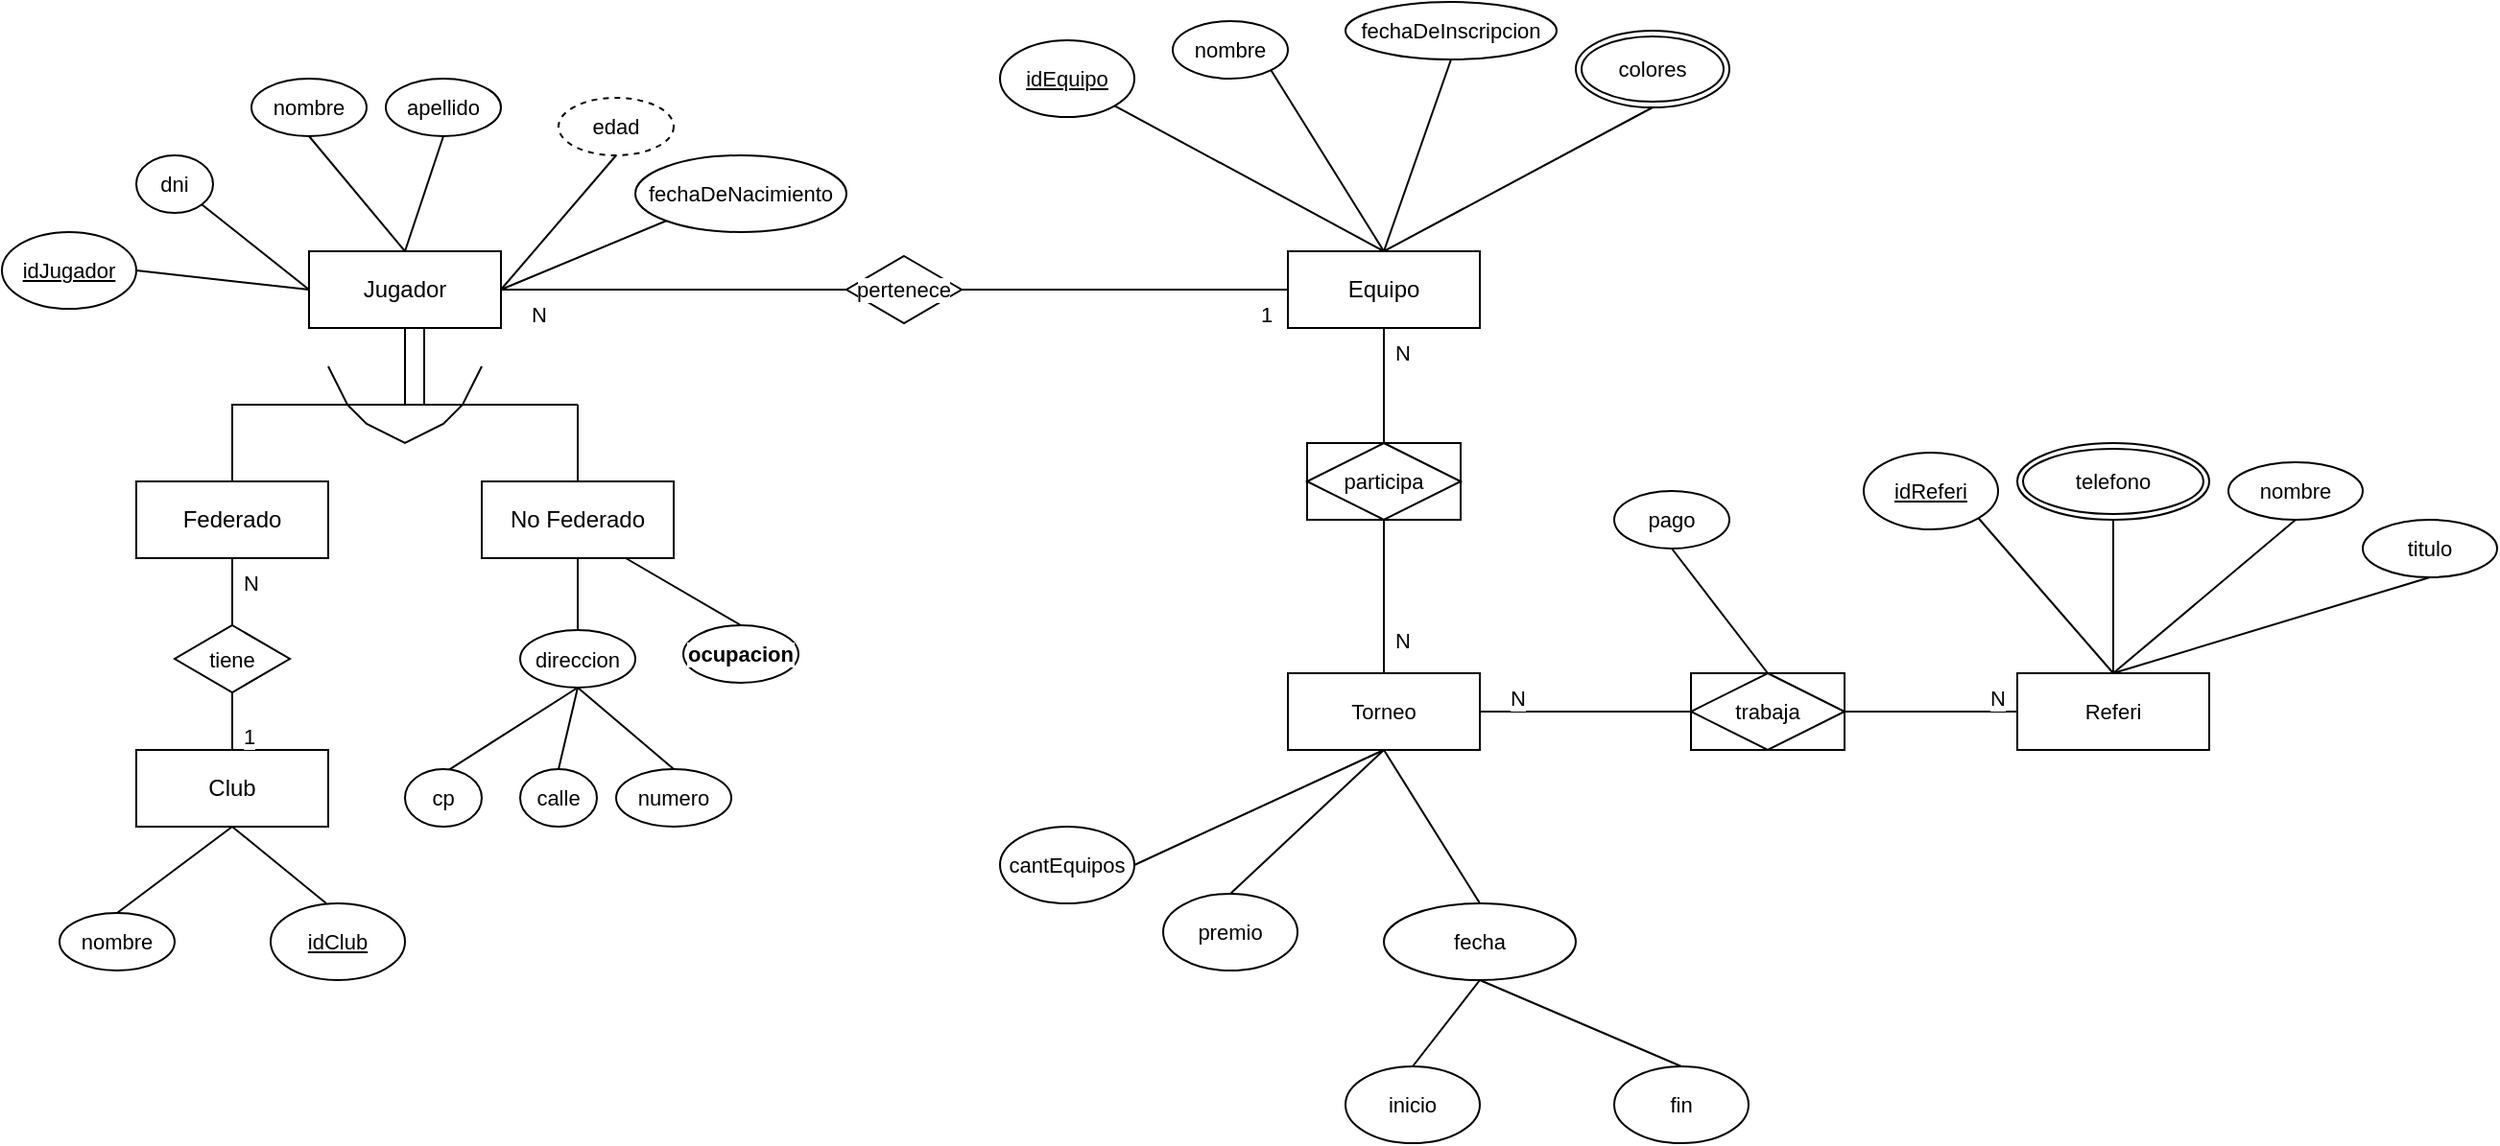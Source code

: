 <mxfile version="28.2.4">
  <diagram name="Página-1" id="o_vclZa8i1B72Egsuipd">
    <mxGraphModel dx="1932" dy="1642" grid="1" gridSize="10" guides="1" tooltips="1" connect="1" arrows="1" fold="1" page="1" pageScale="1" pageWidth="827" pageHeight="1169" math="0" shadow="0">
      <root>
        <mxCell id="0" />
        <mxCell id="1" parent="0" />
        <mxCell id="Htsk9jUAKjOqGIlY0f94-7" style="edgeStyle=none;shape=connector;rounded=0;orthogonalLoop=1;jettySize=auto;html=1;exitX=0.5;exitY=1;exitDx=0;exitDy=0;entryX=0.5;entryY=0;entryDx=0;entryDy=0;strokeColor=default;align=center;verticalAlign=middle;fontFamily=Helvetica;fontSize=11;fontColor=default;labelBackgroundColor=default;endArrow=none;" edge="1" parent="1" source="Htsk9jUAKjOqGIlY0f94-2" target="Htsk9jUAKjOqGIlY0f94-3">
          <mxGeometry relative="1" as="geometry">
            <Array as="points">
              <mxPoint x="150" y="60" />
              <mxPoint x="240" y="60" />
              <mxPoint x="60" y="60" />
            </Array>
          </mxGeometry>
        </mxCell>
        <mxCell id="Htsk9jUAKjOqGIlY0f94-39" style="edgeStyle=none;shape=connector;rounded=0;orthogonalLoop=1;jettySize=auto;html=1;exitX=1;exitY=0.5;exitDx=0;exitDy=0;entryX=0;entryY=0.5;entryDx=0;entryDy=0;strokeColor=default;align=center;verticalAlign=middle;fontFamily=Helvetica;fontSize=11;fontColor=default;labelBackgroundColor=default;endArrow=none;" edge="1" parent="1" source="Htsk9jUAKjOqGIlY0f94-51" target="Htsk9jUAKjOqGIlY0f94-38">
          <mxGeometry relative="1" as="geometry" />
        </mxCell>
        <mxCell id="Htsk9jUAKjOqGIlY0f94-2" value="Jugador" style="whiteSpace=wrap;html=1;align=center;" vertex="1" parent="1">
          <mxGeometry x="100" y="-20" width="100" height="40" as="geometry" />
        </mxCell>
        <mxCell id="Htsk9jUAKjOqGIlY0f94-3" value="Federado" style="whiteSpace=wrap;html=1;align=center;" vertex="1" parent="1">
          <mxGeometry x="10" y="100" width="100" height="40" as="geometry" />
        </mxCell>
        <mxCell id="Htsk9jUAKjOqGIlY0f94-9" style="edgeStyle=none;shape=connector;rounded=0;orthogonalLoop=1;jettySize=auto;html=1;exitX=0.5;exitY=0;exitDx=0;exitDy=0;strokeColor=default;align=center;verticalAlign=middle;fontFamily=Helvetica;fontSize=11;fontColor=default;labelBackgroundColor=default;endArrow=none;" edge="1" parent="1" source="Htsk9jUAKjOqGIlY0f94-4">
          <mxGeometry relative="1" as="geometry">
            <mxPoint x="240" y="60" as="targetPoint" />
          </mxGeometry>
        </mxCell>
        <mxCell id="Htsk9jUAKjOqGIlY0f94-4" value="No Federado" style="whiteSpace=wrap;html=1;align=center;" vertex="1" parent="1">
          <mxGeometry x="190" y="100" width="100" height="40" as="geometry" />
        </mxCell>
        <mxCell id="Htsk9jUAKjOqGIlY0f94-11" value="" style="endArrow=none;html=1;rounded=0;strokeColor=default;align=center;verticalAlign=middle;fontFamily=Helvetica;fontSize=11;fontColor=default;labelBackgroundColor=default;" edge="1" parent="1">
          <mxGeometry width="50" height="50" relative="1" as="geometry">
            <mxPoint x="110" y="40" as="sourcePoint" />
            <mxPoint x="190" y="40" as="targetPoint" />
            <Array as="points">
              <mxPoint x="120" y="60" />
              <mxPoint x="130" y="70" />
              <mxPoint x="150" y="80" />
              <mxPoint x="170" y="70" />
              <mxPoint x="180" y="60" />
            </Array>
          </mxGeometry>
        </mxCell>
        <mxCell id="Htsk9jUAKjOqGIlY0f94-12" value="" style="endArrow=none;html=1;rounded=0;strokeColor=default;align=center;verticalAlign=middle;fontFamily=Helvetica;fontSize=11;fontColor=default;labelBackgroundColor=default;" edge="1" parent="1">
          <mxGeometry width="50" height="50" relative="1" as="geometry">
            <mxPoint x="160" y="60" as="sourcePoint" />
            <mxPoint x="160" y="20" as="targetPoint" />
          </mxGeometry>
        </mxCell>
        <mxCell id="Htsk9jUAKjOqGIlY0f94-20" style="edgeStyle=none;shape=connector;rounded=0;orthogonalLoop=1;jettySize=auto;html=1;exitX=1;exitY=1;exitDx=0;exitDy=0;entryX=0;entryY=0.5;entryDx=0;entryDy=0;strokeColor=default;align=center;verticalAlign=middle;fontFamily=Helvetica;fontSize=11;fontColor=default;labelBackgroundColor=default;endArrow=none;" edge="1" parent="1" source="Htsk9jUAKjOqGIlY0f94-13" target="Htsk9jUAKjOqGIlY0f94-2">
          <mxGeometry relative="1" as="geometry" />
        </mxCell>
        <mxCell id="Htsk9jUAKjOqGIlY0f94-13" value="dni" style="ellipse;whiteSpace=wrap;html=1;align=center;fontFamily=Helvetica;fontSize=11;fontColor=default;labelBackgroundColor=default;" vertex="1" parent="1">
          <mxGeometry x="10" y="-70" width="40" height="30" as="geometry" />
        </mxCell>
        <mxCell id="Htsk9jUAKjOqGIlY0f94-22" style="edgeStyle=none;shape=connector;rounded=0;orthogonalLoop=1;jettySize=auto;html=1;exitX=0.5;exitY=1;exitDx=0;exitDy=0;entryX=0.5;entryY=0;entryDx=0;entryDy=0;strokeColor=default;align=center;verticalAlign=middle;fontFamily=Helvetica;fontSize=11;fontColor=default;labelBackgroundColor=default;endArrow=none;" edge="1" parent="1" source="Htsk9jUAKjOqGIlY0f94-14" target="Htsk9jUAKjOqGIlY0f94-2">
          <mxGeometry relative="1" as="geometry" />
        </mxCell>
        <mxCell id="Htsk9jUAKjOqGIlY0f94-14" value="nombre" style="ellipse;whiteSpace=wrap;html=1;align=center;fontFamily=Helvetica;fontSize=11;fontColor=default;labelBackgroundColor=default;" vertex="1" parent="1">
          <mxGeometry x="70" y="-110" width="60" height="30" as="geometry" />
        </mxCell>
        <mxCell id="Htsk9jUAKjOqGIlY0f94-23" style="edgeStyle=none;shape=connector;rounded=0;orthogonalLoop=1;jettySize=auto;html=1;exitX=0.5;exitY=1;exitDx=0;exitDy=0;entryX=0.5;entryY=0;entryDx=0;entryDy=0;strokeColor=default;align=center;verticalAlign=middle;fontFamily=Helvetica;fontSize=11;fontColor=default;labelBackgroundColor=default;endArrow=none;" edge="1" parent="1" source="Htsk9jUAKjOqGIlY0f94-15" target="Htsk9jUAKjOqGIlY0f94-2">
          <mxGeometry relative="1" as="geometry" />
        </mxCell>
        <mxCell id="Htsk9jUAKjOqGIlY0f94-15" value="apellido" style="ellipse;whiteSpace=wrap;html=1;align=center;fontFamily=Helvetica;fontSize=11;fontColor=default;labelBackgroundColor=default;" vertex="1" parent="1">
          <mxGeometry x="140" y="-110" width="60" height="30" as="geometry" />
        </mxCell>
        <mxCell id="Htsk9jUAKjOqGIlY0f94-24" style="edgeStyle=none;shape=connector;rounded=0;orthogonalLoop=1;jettySize=auto;html=1;exitX=0.5;exitY=1;exitDx=0;exitDy=0;entryX=1;entryY=0.5;entryDx=0;entryDy=0;strokeColor=default;align=center;verticalAlign=middle;fontFamily=Helvetica;fontSize=11;fontColor=default;labelBackgroundColor=default;endArrow=none;" edge="1" parent="1" source="Htsk9jUAKjOqGIlY0f94-16" target="Htsk9jUAKjOqGIlY0f94-2">
          <mxGeometry relative="1" as="geometry" />
        </mxCell>
        <mxCell id="Htsk9jUAKjOqGIlY0f94-16" value="edad" style="ellipse;whiteSpace=wrap;html=1;align=center;dashed=1;fontFamily=Helvetica;fontSize=11;fontColor=default;labelBackgroundColor=default;" vertex="1" parent="1">
          <mxGeometry x="230" y="-100" width="60" height="30" as="geometry" />
        </mxCell>
        <mxCell id="Htsk9jUAKjOqGIlY0f94-25" style="edgeStyle=none;shape=connector;rounded=0;orthogonalLoop=1;jettySize=auto;html=1;exitX=0;exitY=1;exitDx=0;exitDy=0;entryX=1;entryY=0.5;entryDx=0;entryDy=0;strokeColor=default;align=center;verticalAlign=middle;fontFamily=Helvetica;fontSize=11;fontColor=default;labelBackgroundColor=default;endArrow=none;" edge="1" parent="1" source="Htsk9jUAKjOqGIlY0f94-17" target="Htsk9jUAKjOqGIlY0f94-2">
          <mxGeometry relative="1" as="geometry" />
        </mxCell>
        <mxCell id="Htsk9jUAKjOqGIlY0f94-17" value="fechaDeNacimiento" style="ellipse;whiteSpace=wrap;html=1;align=center;fontFamily=Helvetica;fontSize=11;fontColor=default;labelBackgroundColor=default;" vertex="1" parent="1">
          <mxGeometry x="270" y="-70" width="110" height="40" as="geometry" />
        </mxCell>
        <mxCell id="Htsk9jUAKjOqGIlY0f94-19" style="edgeStyle=none;shape=connector;rounded=0;orthogonalLoop=1;jettySize=auto;html=1;exitX=1;exitY=0.5;exitDx=0;exitDy=0;entryX=0;entryY=0.5;entryDx=0;entryDy=0;strokeColor=default;align=center;verticalAlign=middle;fontFamily=Helvetica;fontSize=11;fontColor=default;labelBackgroundColor=default;endArrow=none;" edge="1" parent="1" source="Htsk9jUAKjOqGIlY0f94-18" target="Htsk9jUAKjOqGIlY0f94-2">
          <mxGeometry relative="1" as="geometry" />
        </mxCell>
        <mxCell id="Htsk9jUAKjOqGIlY0f94-18" value="idJugador" style="ellipse;whiteSpace=wrap;html=1;align=center;fontStyle=4;fontFamily=Helvetica;fontSize=11;fontColor=default;labelBackgroundColor=default;" vertex="1" parent="1">
          <mxGeometry x="-60" y="-30" width="70" height="40" as="geometry" />
        </mxCell>
        <mxCell id="Htsk9jUAKjOqGIlY0f94-29" style="edgeStyle=none;shape=connector;rounded=0;orthogonalLoop=1;jettySize=auto;html=1;exitX=0.5;exitY=0;exitDx=0;exitDy=0;entryX=0.75;entryY=1;entryDx=0;entryDy=0;strokeColor=default;align=center;verticalAlign=middle;fontFamily=Helvetica;fontSize=11;fontColor=default;labelBackgroundColor=default;endArrow=none;" edge="1" parent="1" source="Htsk9jUAKjOqGIlY0f94-28" target="Htsk9jUAKjOqGIlY0f94-4">
          <mxGeometry relative="1" as="geometry" />
        </mxCell>
        <mxCell id="Htsk9jUAKjOqGIlY0f94-28" value="ocupacion" style="ellipse;whiteSpace=wrap;html=1;align=center;fontFamily=Helvetica;fontSize=11;fontColor=default;labelBackgroundColor=default;fontStyle=1" vertex="1" parent="1">
          <mxGeometry x="295" y="175" width="60" height="30" as="geometry" />
        </mxCell>
        <mxCell id="Htsk9jUAKjOqGIlY0f94-31" value="" style="edgeStyle=none;shape=connector;rounded=0;orthogonalLoop=1;jettySize=auto;html=1;strokeColor=default;align=center;verticalAlign=middle;fontFamily=Helvetica;fontSize=11;fontColor=default;labelBackgroundColor=default;endArrow=none;entryX=0.5;entryY=1;entryDx=0;entryDy=0;" edge="1" parent="1" source="Htsk9jUAKjOqGIlY0f94-30" target="Htsk9jUAKjOqGIlY0f94-4">
          <mxGeometry relative="1" as="geometry" />
        </mxCell>
        <mxCell id="Htsk9jUAKjOqGIlY0f94-35" style="edgeStyle=none;shape=connector;rounded=0;orthogonalLoop=1;jettySize=auto;html=1;exitX=0.5;exitY=1;exitDx=0;exitDy=0;entryX=0.5;entryY=0;entryDx=0;entryDy=0;strokeColor=default;align=center;verticalAlign=middle;fontFamily=Helvetica;fontSize=11;fontColor=default;labelBackgroundColor=default;endArrow=none;" edge="1" parent="1" source="Htsk9jUAKjOqGIlY0f94-30" target="Htsk9jUAKjOqGIlY0f94-32">
          <mxGeometry relative="1" as="geometry" />
        </mxCell>
        <mxCell id="Htsk9jUAKjOqGIlY0f94-36" style="edgeStyle=none;shape=connector;rounded=0;orthogonalLoop=1;jettySize=auto;html=1;exitX=0.5;exitY=1;exitDx=0;exitDy=0;entryX=0.5;entryY=0;entryDx=0;entryDy=0;strokeColor=default;align=center;verticalAlign=middle;fontFamily=Helvetica;fontSize=11;fontColor=default;labelBackgroundColor=default;endArrow=none;" edge="1" parent="1" source="Htsk9jUAKjOqGIlY0f94-30" target="Htsk9jUAKjOqGIlY0f94-33">
          <mxGeometry relative="1" as="geometry" />
        </mxCell>
        <mxCell id="Htsk9jUAKjOqGIlY0f94-37" style="edgeStyle=none;shape=connector;rounded=0;orthogonalLoop=1;jettySize=auto;html=1;exitX=0.5;exitY=1;exitDx=0;exitDy=0;entryX=0;entryY=0.5;entryDx=0;entryDy=0;strokeColor=default;align=center;verticalAlign=middle;fontFamily=Helvetica;fontSize=11;fontColor=default;labelBackgroundColor=default;endArrow=none;" edge="1" parent="1" source="Htsk9jUAKjOqGIlY0f94-30" target="Htsk9jUAKjOqGIlY0f94-34">
          <mxGeometry relative="1" as="geometry" />
        </mxCell>
        <mxCell id="Htsk9jUAKjOqGIlY0f94-30" value="direccion" style="ellipse;whiteSpace=wrap;html=1;align=center;fontFamily=Helvetica;fontSize=11;fontColor=default;labelBackgroundColor=default;" vertex="1" parent="1">
          <mxGeometry x="210" y="177.5" width="60" height="30" as="geometry" />
        </mxCell>
        <mxCell id="Htsk9jUAKjOqGIlY0f94-32" value="numero" style="ellipse;whiteSpace=wrap;html=1;align=center;fontFamily=Helvetica;fontSize=11;fontColor=default;labelBackgroundColor=default;" vertex="1" parent="1">
          <mxGeometry x="260" y="250" width="60" height="30" as="geometry" />
        </mxCell>
        <mxCell id="Htsk9jUAKjOqGIlY0f94-33" value="calle" style="ellipse;whiteSpace=wrap;html=1;align=center;fontFamily=Helvetica;fontSize=11;fontColor=default;labelBackgroundColor=default;" vertex="1" parent="1">
          <mxGeometry x="210" y="250" width="40" height="30" as="geometry" />
        </mxCell>
        <mxCell id="Htsk9jUAKjOqGIlY0f94-34" value="cp" style="ellipse;whiteSpace=wrap;html=1;align=center;fontFamily=Helvetica;fontSize=11;fontColor=default;labelBackgroundColor=default;" vertex="1" parent="1">
          <mxGeometry x="150" y="250" width="40" height="30" as="geometry" />
        </mxCell>
        <mxCell id="Htsk9jUAKjOqGIlY0f94-68" style="edgeStyle=none;shape=connector;rounded=0;orthogonalLoop=1;jettySize=auto;html=1;exitX=0.5;exitY=1;exitDx=0;exitDy=0;entryX=0.5;entryY=0;entryDx=0;entryDy=0;strokeColor=default;align=center;verticalAlign=middle;fontFamily=Helvetica;fontSize=11;fontColor=default;labelBackgroundColor=default;endArrow=none;" edge="1" parent="1" source="Htsk9jUAKjOqGIlY0f94-38" target="Htsk9jUAKjOqGIlY0f94-67">
          <mxGeometry relative="1" as="geometry" />
        </mxCell>
        <mxCell id="Htsk9jUAKjOqGIlY0f94-38" value="Equipo" style="whiteSpace=wrap;html=1;align=center;" vertex="1" parent="1">
          <mxGeometry x="610" y="-20" width="100" height="40" as="geometry" />
        </mxCell>
        <mxCell id="Htsk9jUAKjOqGIlY0f94-41" style="edgeStyle=none;shape=connector;rounded=0;orthogonalLoop=1;jettySize=auto;html=1;exitX=0.5;exitY=0;exitDx=0;exitDy=0;entryX=0.5;entryY=1;entryDx=0;entryDy=0;strokeColor=default;align=center;verticalAlign=middle;fontFamily=Helvetica;fontSize=11;fontColor=default;labelBackgroundColor=default;endArrow=none;" edge="1" parent="1" source="Htsk9jUAKjOqGIlY0f94-42" target="Htsk9jUAKjOqGIlY0f94-3">
          <mxGeometry relative="1" as="geometry" />
        </mxCell>
        <mxCell id="Htsk9jUAKjOqGIlY0f94-40" value="Club" style="whiteSpace=wrap;html=1;align=center;" vertex="1" parent="1">
          <mxGeometry x="10" y="240" width="100" height="40" as="geometry" />
        </mxCell>
        <mxCell id="Htsk9jUAKjOqGIlY0f94-43" value="" style="edgeStyle=none;shape=connector;rounded=0;orthogonalLoop=1;jettySize=auto;html=1;exitX=0.5;exitY=0;exitDx=0;exitDy=0;entryX=0.5;entryY=1;entryDx=0;entryDy=0;strokeColor=default;align=center;verticalAlign=middle;fontFamily=Helvetica;fontSize=11;fontColor=default;labelBackgroundColor=default;endArrow=none;" edge="1" parent="1" source="Htsk9jUAKjOqGIlY0f94-40" target="Htsk9jUAKjOqGIlY0f94-42">
          <mxGeometry relative="1" as="geometry">
            <mxPoint x="60" y="230" as="sourcePoint" />
            <mxPoint x="60" y="140" as="targetPoint" />
          </mxGeometry>
        </mxCell>
        <mxCell id="Htsk9jUAKjOqGIlY0f94-42" value="tiene" style="shape=rhombus;perimeter=rhombusPerimeter;whiteSpace=wrap;html=1;align=center;fontFamily=Helvetica;fontSize=11;fontColor=default;labelBackgroundColor=default;" vertex="1" parent="1">
          <mxGeometry x="30" y="175" width="60" height="35" as="geometry" />
        </mxCell>
        <mxCell id="Htsk9jUAKjOqGIlY0f94-45" style="edgeStyle=none;shape=connector;rounded=0;orthogonalLoop=1;jettySize=auto;html=1;exitX=0.414;exitY=0;exitDx=0;exitDy=0;entryX=0.5;entryY=1;entryDx=0;entryDy=0;strokeColor=default;align=center;verticalAlign=middle;fontFamily=Helvetica;fontSize=11;fontColor=default;labelBackgroundColor=default;endArrow=none;exitPerimeter=0;" edge="1" parent="1" source="Htsk9jUAKjOqGIlY0f94-44" target="Htsk9jUAKjOqGIlY0f94-40">
          <mxGeometry relative="1" as="geometry" />
        </mxCell>
        <mxCell id="Htsk9jUAKjOqGIlY0f94-44" value="idClub" style="ellipse;whiteSpace=wrap;html=1;align=center;fontStyle=4;fontFamily=Helvetica;fontSize=11;fontColor=default;labelBackgroundColor=default;" vertex="1" parent="1">
          <mxGeometry x="80" y="320" width="70" height="40" as="geometry" />
        </mxCell>
        <mxCell id="Htsk9jUAKjOqGIlY0f94-47" style="edgeStyle=none;shape=connector;rounded=0;orthogonalLoop=1;jettySize=auto;html=1;exitX=0.5;exitY=0;exitDx=0;exitDy=0;strokeColor=default;align=center;verticalAlign=middle;fontFamily=Helvetica;fontSize=11;fontColor=default;labelBackgroundColor=default;endArrow=none;entryX=0.5;entryY=1;entryDx=0;entryDy=0;" edge="1" parent="1" source="Htsk9jUAKjOqGIlY0f94-46" target="Htsk9jUAKjOqGIlY0f94-40">
          <mxGeometry relative="1" as="geometry">
            <mxPoint x="10" y="260" as="targetPoint" />
          </mxGeometry>
        </mxCell>
        <mxCell id="Htsk9jUAKjOqGIlY0f94-46" value="nombre" style="ellipse;whiteSpace=wrap;html=1;align=center;fontFamily=Helvetica;fontSize=11;fontColor=default;labelBackgroundColor=default;" vertex="1" parent="1">
          <mxGeometry x="-30" y="325" width="60" height="30" as="geometry" />
        </mxCell>
        <mxCell id="Htsk9jUAKjOqGIlY0f94-49" value="1" style="text;strokeColor=none;fillColor=none;spacingLeft=4;spacingRight=4;overflow=hidden;rotatable=0;points=[[0,0.5],[1,0.5]];portConstraint=eastwest;fontSize=11;whiteSpace=wrap;html=1;fontFamily=Helvetica;fontColor=default;labelBackgroundColor=default;" vertex="1" parent="1">
          <mxGeometry x="60" y="220" width="40" height="30" as="geometry" />
        </mxCell>
        <mxCell id="Htsk9jUAKjOqGIlY0f94-50" value="N" style="text;strokeColor=none;fillColor=none;spacingLeft=4;spacingRight=4;overflow=hidden;rotatable=0;points=[[0,0.5],[1,0.5]];portConstraint=eastwest;fontSize=11;whiteSpace=wrap;html=1;fontFamily=Helvetica;fontColor=default;labelBackgroundColor=default;" vertex="1" parent="1">
          <mxGeometry x="60" y="140" width="40" height="30" as="geometry" />
        </mxCell>
        <mxCell id="Htsk9jUAKjOqGIlY0f94-52" value="" style="edgeStyle=none;shape=connector;rounded=0;orthogonalLoop=1;jettySize=auto;html=1;exitX=1;exitY=0.5;exitDx=0;exitDy=0;entryX=0;entryY=0.5;entryDx=0;entryDy=0;strokeColor=default;align=center;verticalAlign=middle;fontFamily=Helvetica;fontSize=11;fontColor=default;labelBackgroundColor=default;endArrow=none;" edge="1" parent="1" source="Htsk9jUAKjOqGIlY0f94-2" target="Htsk9jUAKjOqGIlY0f94-51">
          <mxGeometry relative="1" as="geometry">
            <mxPoint x="200" as="sourcePoint" />
            <mxPoint x="610" as="targetPoint" />
          </mxGeometry>
        </mxCell>
        <mxCell id="Htsk9jUAKjOqGIlY0f94-51" value="pertenece" style="shape=rhombus;perimeter=rhombusPerimeter;whiteSpace=wrap;html=1;align=center;fontFamily=Helvetica;fontSize=11;fontColor=default;labelBackgroundColor=default;" vertex="1" parent="1">
          <mxGeometry x="380" y="-17.5" width="60" height="35" as="geometry" />
        </mxCell>
        <mxCell id="Htsk9jUAKjOqGIlY0f94-53" value="N" style="text;strokeColor=none;fillColor=none;spacingLeft=4;spacingRight=4;overflow=hidden;rotatable=0;points=[[0,0.5],[1,0.5]];portConstraint=eastwest;fontSize=11;whiteSpace=wrap;html=1;fontFamily=Helvetica;fontColor=default;labelBackgroundColor=default;" vertex="1" parent="1">
          <mxGeometry x="210" width="20" height="30" as="geometry" />
        </mxCell>
        <mxCell id="Htsk9jUAKjOqGIlY0f94-54" value="1" style="text;strokeColor=none;fillColor=none;spacingLeft=4;spacingRight=4;overflow=hidden;rotatable=0;points=[[0,0.5],[1,0.5]];portConstraint=eastwest;fontSize=11;whiteSpace=wrap;html=1;fontFamily=Helvetica;fontColor=default;labelBackgroundColor=default;" vertex="1" parent="1">
          <mxGeometry x="590" width="20" height="30" as="geometry" />
        </mxCell>
        <mxCell id="Htsk9jUAKjOqGIlY0f94-58" style="edgeStyle=none;shape=connector;rounded=0;orthogonalLoop=1;jettySize=auto;html=1;exitX=1;exitY=1;exitDx=0;exitDy=0;entryX=0.5;entryY=0;entryDx=0;entryDy=0;strokeColor=default;align=center;verticalAlign=middle;fontFamily=Helvetica;fontSize=11;fontColor=default;labelBackgroundColor=default;endArrow=none;" edge="1" parent="1" source="Htsk9jUAKjOqGIlY0f94-55" target="Htsk9jUAKjOqGIlY0f94-38">
          <mxGeometry relative="1" as="geometry" />
        </mxCell>
        <mxCell id="Htsk9jUAKjOqGIlY0f94-55" value="nombre" style="ellipse;whiteSpace=wrap;html=1;align=center;fontFamily=Helvetica;fontSize=11;fontColor=default;labelBackgroundColor=default;" vertex="1" parent="1">
          <mxGeometry x="550" y="-140" width="60" height="30" as="geometry" />
        </mxCell>
        <mxCell id="Htsk9jUAKjOqGIlY0f94-62" style="edgeStyle=none;shape=connector;rounded=0;orthogonalLoop=1;jettySize=auto;html=1;exitX=0.5;exitY=1;exitDx=0;exitDy=0;strokeColor=default;align=center;verticalAlign=middle;fontFamily=Helvetica;fontSize=11;fontColor=default;labelBackgroundColor=default;endArrow=none;" edge="1" parent="1" source="Htsk9jUAKjOqGIlY0f94-56">
          <mxGeometry relative="1" as="geometry">
            <mxPoint x="660" y="-20" as="targetPoint" />
          </mxGeometry>
        </mxCell>
        <mxCell id="Htsk9jUAKjOqGIlY0f94-56" value="fechaDeInscripcion" style="ellipse;whiteSpace=wrap;html=1;align=center;fontFamily=Helvetica;fontSize=11;fontColor=default;labelBackgroundColor=default;" vertex="1" parent="1">
          <mxGeometry x="640" y="-150" width="110" height="30" as="geometry" />
        </mxCell>
        <mxCell id="Htsk9jUAKjOqGIlY0f94-63" style="edgeStyle=none;shape=connector;rounded=0;orthogonalLoop=1;jettySize=auto;html=1;exitX=0.5;exitY=1;exitDx=0;exitDy=0;entryX=0.5;entryY=0;entryDx=0;entryDy=0;strokeColor=default;align=center;verticalAlign=middle;fontFamily=Helvetica;fontSize=11;fontColor=default;labelBackgroundColor=default;endArrow=none;" edge="1" parent="1" source="Htsk9jUAKjOqGIlY0f94-61" target="Htsk9jUAKjOqGIlY0f94-38">
          <mxGeometry relative="1" as="geometry" />
        </mxCell>
        <mxCell id="Htsk9jUAKjOqGIlY0f94-61" value="colores" style="ellipse;shape=doubleEllipse;margin=3;whiteSpace=wrap;html=1;align=center;fontFamily=Helvetica;fontSize=11;fontColor=default;labelBackgroundColor=default;" vertex="1" parent="1">
          <mxGeometry x="760" y="-135" width="80" height="40" as="geometry" />
        </mxCell>
        <mxCell id="Htsk9jUAKjOqGIlY0f94-66" style="edgeStyle=none;shape=connector;rounded=0;orthogonalLoop=1;jettySize=auto;html=1;exitX=1;exitY=1;exitDx=0;exitDy=0;strokeColor=default;align=center;verticalAlign=middle;fontFamily=Helvetica;fontSize=11;fontColor=default;labelBackgroundColor=default;endArrow=none;" edge="1" parent="1" source="Htsk9jUAKjOqGIlY0f94-65">
          <mxGeometry relative="1" as="geometry">
            <mxPoint x="660" y="-20" as="targetPoint" />
          </mxGeometry>
        </mxCell>
        <mxCell id="Htsk9jUAKjOqGIlY0f94-65" value="idEquipo" style="ellipse;whiteSpace=wrap;html=1;align=center;fontStyle=4;fontFamily=Helvetica;fontSize=11;fontColor=default;labelBackgroundColor=default;" vertex="1" parent="1">
          <mxGeometry x="460" y="-130" width="70" height="40" as="geometry" />
        </mxCell>
        <mxCell id="Htsk9jUAKjOqGIlY0f94-87" style="edgeStyle=none;shape=connector;rounded=0;orthogonalLoop=1;jettySize=auto;html=1;exitX=1;exitY=0.5;exitDx=0;exitDy=0;entryX=0;entryY=0.5;entryDx=0;entryDy=0;strokeColor=default;align=center;verticalAlign=middle;fontFamily=Helvetica;fontSize=11;fontColor=default;labelBackgroundColor=default;endArrow=none;" edge="1" parent="1" source="Htsk9jUAKjOqGIlY0f94-67" target="Htsk9jUAKjOqGIlY0f94-85">
          <mxGeometry relative="1" as="geometry" />
        </mxCell>
        <mxCell id="Htsk9jUAKjOqGIlY0f94-67" value="Torneo" style="whiteSpace=wrap;html=1;align=center;fontFamily=Helvetica;fontSize=11;fontColor=default;labelBackgroundColor=default;" vertex="1" parent="1">
          <mxGeometry x="610" y="200" width="100" height="40" as="geometry" />
        </mxCell>
        <mxCell id="Htsk9jUAKjOqGIlY0f94-70" value="N" style="text;strokeColor=none;fillColor=none;spacingLeft=4;spacingRight=4;overflow=hidden;rotatable=0;points=[[0,0.5],[1,0.5]];portConstraint=eastwest;fontSize=11;whiteSpace=wrap;html=1;fontFamily=Helvetica;fontColor=default;labelBackgroundColor=default;" vertex="1" parent="1">
          <mxGeometry x="660" y="170" width="20" height="30" as="geometry" />
        </mxCell>
        <mxCell id="Htsk9jUAKjOqGIlY0f94-71" value="N" style="text;strokeColor=none;fillColor=none;spacingLeft=4;spacingRight=4;overflow=hidden;rotatable=0;points=[[0,0.5],[1,0.5]];portConstraint=eastwest;fontSize=11;whiteSpace=wrap;html=1;fontFamily=Helvetica;fontColor=default;labelBackgroundColor=default;" vertex="1" parent="1">
          <mxGeometry x="660" y="20" width="20" height="30" as="geometry" />
        </mxCell>
        <mxCell id="Htsk9jUAKjOqGIlY0f94-72" value="participa" style="shape=associativeEntity;whiteSpace=wrap;html=1;align=center;fontFamily=Helvetica;fontSize=11;fontColor=default;labelBackgroundColor=default;" vertex="1" parent="1">
          <mxGeometry x="620" y="80" width="80" height="40" as="geometry" />
        </mxCell>
        <mxCell id="Htsk9jUAKjOqGIlY0f94-74" style="edgeStyle=none;shape=connector;rounded=0;orthogonalLoop=1;jettySize=auto;html=1;exitX=0.5;exitY=0;exitDx=0;exitDy=0;entryX=0.5;entryY=1;entryDx=0;entryDy=0;strokeColor=default;align=center;verticalAlign=middle;fontFamily=Helvetica;fontSize=11;fontColor=default;labelBackgroundColor=default;endArrow=none;" edge="1" parent="1" source="Htsk9jUAKjOqGIlY0f94-73" target="Htsk9jUAKjOqGIlY0f94-67">
          <mxGeometry relative="1" as="geometry" />
        </mxCell>
        <mxCell id="Htsk9jUAKjOqGIlY0f94-78" style="edgeStyle=none;shape=connector;rounded=0;orthogonalLoop=1;jettySize=auto;html=1;exitX=0.5;exitY=1;exitDx=0;exitDy=0;entryX=0.5;entryY=0;entryDx=0;entryDy=0;strokeColor=default;align=center;verticalAlign=middle;fontFamily=Helvetica;fontSize=11;fontColor=default;labelBackgroundColor=default;endArrow=none;" edge="1" parent="1" source="Htsk9jUAKjOqGIlY0f94-73" target="Htsk9jUAKjOqGIlY0f94-76">
          <mxGeometry relative="1" as="geometry" />
        </mxCell>
        <mxCell id="Htsk9jUAKjOqGIlY0f94-73" value="fecha" style="ellipse;whiteSpace=wrap;html=1;align=center;fontFamily=Helvetica;fontSize=11;fontColor=default;labelBackgroundColor=default;" vertex="1" parent="1">
          <mxGeometry x="660" y="320" width="100" height="40" as="geometry" />
        </mxCell>
        <mxCell id="Htsk9jUAKjOqGIlY0f94-77" style="edgeStyle=none;shape=connector;rounded=0;orthogonalLoop=1;jettySize=auto;html=1;exitX=0.5;exitY=0;exitDx=0;exitDy=0;entryX=0.5;entryY=1;entryDx=0;entryDy=0;strokeColor=default;align=center;verticalAlign=middle;fontFamily=Helvetica;fontSize=11;fontColor=default;labelBackgroundColor=default;endArrow=none;" edge="1" parent="1" source="Htsk9jUAKjOqGIlY0f94-75" target="Htsk9jUAKjOqGIlY0f94-73">
          <mxGeometry relative="1" as="geometry" />
        </mxCell>
        <mxCell id="Htsk9jUAKjOqGIlY0f94-75" value="inicio" style="ellipse;whiteSpace=wrap;html=1;align=center;fontFamily=Helvetica;fontSize=11;fontColor=default;labelBackgroundColor=default;" vertex="1" parent="1">
          <mxGeometry x="640" y="405" width="70" height="40" as="geometry" />
        </mxCell>
        <mxCell id="Htsk9jUAKjOqGIlY0f94-76" value="fin" style="ellipse;whiteSpace=wrap;html=1;align=center;fontFamily=Helvetica;fontSize=11;fontColor=default;labelBackgroundColor=default;" vertex="1" parent="1">
          <mxGeometry x="780" y="405" width="70" height="40" as="geometry" />
        </mxCell>
        <mxCell id="Htsk9jUAKjOqGIlY0f94-82" style="edgeStyle=none;shape=connector;rounded=0;orthogonalLoop=1;jettySize=auto;html=1;exitX=0.5;exitY=0;exitDx=0;exitDy=0;entryX=0.5;entryY=1;entryDx=0;entryDy=0;strokeColor=default;align=center;verticalAlign=middle;fontFamily=Helvetica;fontSize=11;fontColor=default;labelBackgroundColor=default;endArrow=none;" edge="1" parent="1" source="Htsk9jUAKjOqGIlY0f94-79" target="Htsk9jUAKjOqGIlY0f94-67">
          <mxGeometry relative="1" as="geometry" />
        </mxCell>
        <mxCell id="Htsk9jUAKjOqGIlY0f94-79" value="premio" style="ellipse;whiteSpace=wrap;html=1;align=center;fontFamily=Helvetica;fontSize=11;fontColor=default;labelBackgroundColor=default;" vertex="1" parent="1">
          <mxGeometry x="545" y="315" width="70" height="40" as="geometry" />
        </mxCell>
        <mxCell id="Htsk9jUAKjOqGIlY0f94-84" style="edgeStyle=none;shape=connector;rounded=0;orthogonalLoop=1;jettySize=auto;html=1;exitX=1;exitY=0.5;exitDx=0;exitDy=0;entryX=0.5;entryY=1;entryDx=0;entryDy=0;strokeColor=default;align=center;verticalAlign=middle;fontFamily=Helvetica;fontSize=11;fontColor=default;labelBackgroundColor=default;endArrow=none;" edge="1" parent="1" source="Htsk9jUAKjOqGIlY0f94-83" target="Htsk9jUAKjOqGIlY0f94-67">
          <mxGeometry relative="1" as="geometry" />
        </mxCell>
        <mxCell id="Htsk9jUAKjOqGIlY0f94-83" value="cantEquipos" style="ellipse;whiteSpace=wrap;html=1;align=center;fontFamily=Helvetica;fontSize=11;fontColor=default;labelBackgroundColor=default;" vertex="1" parent="1">
          <mxGeometry x="460" y="280" width="70" height="40" as="geometry" />
        </mxCell>
        <mxCell id="Htsk9jUAKjOqGIlY0f94-85" value="Referi" style="whiteSpace=wrap;html=1;align=center;fontFamily=Helvetica;fontSize=11;fontColor=default;labelBackgroundColor=default;" vertex="1" parent="1">
          <mxGeometry x="990" y="200" width="100" height="40" as="geometry" />
        </mxCell>
        <mxCell id="Htsk9jUAKjOqGIlY0f94-88" value="N" style="text;strokeColor=none;fillColor=none;spacingLeft=4;spacingRight=4;overflow=hidden;rotatable=0;points=[[0,0.5],[1,0.5]];portConstraint=eastwest;fontSize=11;whiteSpace=wrap;html=1;fontFamily=Helvetica;fontColor=default;labelBackgroundColor=default;" vertex="1" parent="1">
          <mxGeometry x="720" y="200" width="20" height="30" as="geometry" />
        </mxCell>
        <mxCell id="Htsk9jUAKjOqGIlY0f94-89" value="N" style="text;strokeColor=none;fillColor=none;spacingLeft=4;spacingRight=4;overflow=hidden;rotatable=0;points=[[0,0.5],[1,0.5]];portConstraint=eastwest;fontSize=11;whiteSpace=wrap;html=1;fontFamily=Helvetica;fontColor=default;labelBackgroundColor=default;" vertex="1" parent="1">
          <mxGeometry x="970" y="200" width="20" height="30" as="geometry" />
        </mxCell>
        <mxCell id="Htsk9jUAKjOqGIlY0f94-90" value="trabaja" style="shape=associativeEntity;whiteSpace=wrap;html=1;align=center;fontFamily=Helvetica;fontSize=11;fontColor=default;labelBackgroundColor=default;" vertex="1" parent="1">
          <mxGeometry x="820" y="200" width="80" height="40" as="geometry" />
        </mxCell>
        <mxCell id="Htsk9jUAKjOqGIlY0f94-92" style="edgeStyle=none;shape=connector;rounded=0;orthogonalLoop=1;jettySize=auto;html=1;exitX=0.5;exitY=1;exitDx=0;exitDy=0;entryX=0.5;entryY=0;entryDx=0;entryDy=0;strokeColor=default;align=center;verticalAlign=middle;fontFamily=Helvetica;fontSize=11;fontColor=default;labelBackgroundColor=default;endArrow=none;" edge="1" parent="1" source="Htsk9jUAKjOqGIlY0f94-91" target="Htsk9jUAKjOqGIlY0f94-85">
          <mxGeometry relative="1" as="geometry" />
        </mxCell>
        <mxCell id="Htsk9jUAKjOqGIlY0f94-91" value="telefono" style="ellipse;shape=doubleEllipse;margin=3;whiteSpace=wrap;html=1;align=center;fontFamily=Helvetica;fontSize=11;fontColor=default;labelBackgroundColor=default;" vertex="1" parent="1">
          <mxGeometry x="990" y="80" width="100" height="40" as="geometry" />
        </mxCell>
        <mxCell id="Htsk9jUAKjOqGIlY0f94-94" style="edgeStyle=none;shape=connector;rounded=0;orthogonalLoop=1;jettySize=auto;html=1;exitX=1;exitY=1;exitDx=0;exitDy=0;strokeColor=default;align=center;verticalAlign=middle;fontFamily=Helvetica;fontSize=11;fontColor=default;labelBackgroundColor=default;endArrow=none;" edge="1" parent="1" source="Htsk9jUAKjOqGIlY0f94-93">
          <mxGeometry relative="1" as="geometry">
            <mxPoint x="1040" y="200" as="targetPoint" />
          </mxGeometry>
        </mxCell>
        <mxCell id="Htsk9jUAKjOqGIlY0f94-93" value="idReferi" style="ellipse;whiteSpace=wrap;html=1;align=center;fontStyle=4;fontFamily=Helvetica;fontSize=11;fontColor=default;labelBackgroundColor=default;" vertex="1" parent="1">
          <mxGeometry x="910" y="85" width="70" height="40" as="geometry" />
        </mxCell>
        <mxCell id="Htsk9jUAKjOqGIlY0f94-99" style="edgeStyle=none;shape=connector;rounded=0;orthogonalLoop=1;jettySize=auto;html=1;exitX=0.5;exitY=1;exitDx=0;exitDy=0;strokeColor=default;align=center;verticalAlign=middle;fontFamily=Helvetica;fontSize=11;fontColor=default;labelBackgroundColor=default;endArrow=none;" edge="1" parent="1" source="Htsk9jUAKjOqGIlY0f94-95">
          <mxGeometry relative="1" as="geometry">
            <mxPoint x="1040" y="200" as="targetPoint" />
          </mxGeometry>
        </mxCell>
        <mxCell id="Htsk9jUAKjOqGIlY0f94-95" value="nombre" style="ellipse;whiteSpace=wrap;html=1;align=center;fontFamily=Helvetica;fontSize=11;fontColor=default;labelBackgroundColor=default;" vertex="1" parent="1">
          <mxGeometry x="1100" y="90" width="70" height="30" as="geometry" />
        </mxCell>
        <mxCell id="Htsk9jUAKjOqGIlY0f94-100" style="edgeStyle=none;shape=connector;rounded=0;orthogonalLoop=1;jettySize=auto;html=1;exitX=0.5;exitY=1;exitDx=0;exitDy=0;strokeColor=default;align=center;verticalAlign=middle;fontFamily=Helvetica;fontSize=11;fontColor=default;labelBackgroundColor=default;endArrow=none;" edge="1" parent="1" source="Htsk9jUAKjOqGIlY0f94-96">
          <mxGeometry relative="1" as="geometry">
            <mxPoint x="1040" y="200" as="targetPoint" />
          </mxGeometry>
        </mxCell>
        <mxCell id="Htsk9jUAKjOqGIlY0f94-96" value="titulo" style="ellipse;whiteSpace=wrap;html=1;align=center;fontFamily=Helvetica;fontSize=11;fontColor=default;labelBackgroundColor=default;" vertex="1" parent="1">
          <mxGeometry x="1170" y="120" width="70" height="30" as="geometry" />
        </mxCell>
        <mxCell id="Htsk9jUAKjOqGIlY0f94-98" style="edgeStyle=none;shape=connector;rounded=0;orthogonalLoop=1;jettySize=auto;html=1;exitX=0.5;exitY=1;exitDx=0;exitDy=0;entryX=0.5;entryY=0;entryDx=0;entryDy=0;strokeColor=default;align=center;verticalAlign=middle;fontFamily=Helvetica;fontSize=11;fontColor=default;labelBackgroundColor=default;endArrow=none;" edge="1" parent="1" source="Htsk9jUAKjOqGIlY0f94-97" target="Htsk9jUAKjOqGIlY0f94-90">
          <mxGeometry relative="1" as="geometry" />
        </mxCell>
        <mxCell id="Htsk9jUAKjOqGIlY0f94-97" value="pago" style="ellipse;whiteSpace=wrap;html=1;align=center;fontFamily=Helvetica;fontSize=11;fontColor=default;labelBackgroundColor=default;" vertex="1" parent="1">
          <mxGeometry x="780" y="105" width="60" height="30" as="geometry" />
        </mxCell>
      </root>
    </mxGraphModel>
  </diagram>
</mxfile>
